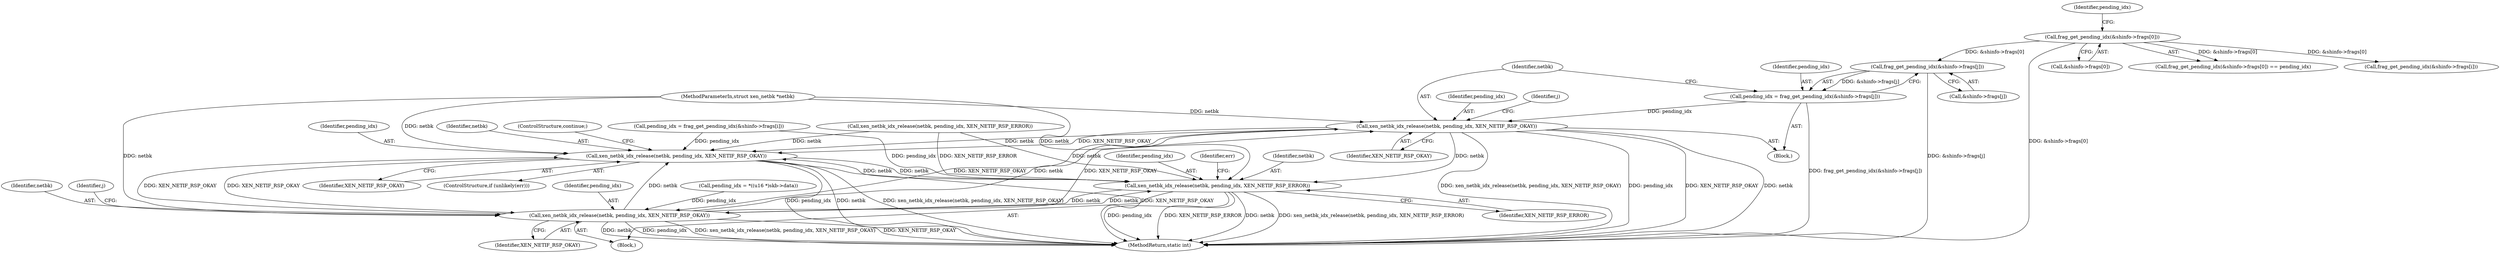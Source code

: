 digraph "0_linux_7d5145d8eb2b9791533ffe4dc003b129b9696c48_1@array" {
"1000235" [label="(Call,frag_get_pending_idx(&shinfo->frags[j]))"];
"1000156" [label="(Call,frag_get_pending_idx(&shinfo->frags[0]))"];
"1000233" [label="(Call,pending_idx = frag_get_pending_idx(&shinfo->frags[j]))"];
"1000242" [label="(Call,xen_netbk_idx_release(netbk, pending_idx, XEN_NETIF_RSP_OKAY))"];
"1000199" [label="(Call,xen_netbk_idx_release(netbk, pending_idx, XEN_NETIF_RSP_OKAY))"];
"1000204" [label="(Call,xen_netbk_idx_release(netbk, pending_idx, XEN_NETIF_RSP_ERROR))"];
"1000219" [label="(Call,xen_netbk_idx_release(netbk, pending_idx, XEN_NETIF_RSP_OKAY))"];
"1000199" [label="(Call,xen_netbk_idx_release(netbk, pending_idx, XEN_NETIF_RSP_OKAY))"];
"1000219" [label="(Call,xen_netbk_idx_release(netbk, pending_idx, XEN_NETIF_RSP_OKAY))"];
"1000149" [label="(Call,xen_netbk_idx_release(netbk, pending_idx, XEN_NETIF_RSP_ERROR))"];
"1000232" [label="(Block,)"];
"1000211" [label="(Call,pending_idx = *((u16 *)skb->data))"];
"1000200" [label="(Identifier,netbk)"];
"1000243" [label="(Identifier,netbk)"];
"1000207" [label="(Identifier,XEN_NETIF_RSP_ERROR)"];
"1000163" [label="(Identifier,pending_idx)"];
"1000202" [label="(Identifier,XEN_NETIF_RSP_OKAY)"];
"1000245" [label="(Identifier,XEN_NETIF_RSP_OKAY)"];
"1000235" [label="(Call,frag_get_pending_idx(&shinfo->frags[j]))"];
"1000244" [label="(Identifier,pending_idx)"];
"1000203" [label="(ControlStructure,continue;)"];
"1000156" [label="(Call,frag_get_pending_idx(&shinfo->frags[0]))"];
"1000201" [label="(Identifier,pending_idx)"];
"1000157" [label="(Call,&shinfo->frags[0])"];
"1000155" [label="(Call,frag_get_pending_idx(&shinfo->frags[0]) == pending_idx)"];
"1000173" [label="(Block,)"];
"1000206" [label="(Identifier,pending_idx)"];
"1000220" [label="(Identifier,netbk)"];
"1000176" [label="(Call,pending_idx = frag_get_pending_idx(&shinfo->frags[i]))"];
"1000242" [label="(Call,xen_netbk_idx_release(netbk, pending_idx, XEN_NETIF_RSP_OKAY))"];
"1000236" [label="(Call,&shinfo->frags[j])"];
"1000233" [label="(Call,pending_idx = frag_get_pending_idx(&shinfo->frags[j]))"];
"1000222" [label="(Identifier,XEN_NETIF_RSP_OKAY)"];
"1000209" [label="(Identifier,err)"];
"1000196" [label="(ControlStructure,if (unlikely(err)))"];
"1000109" [label="(MethodParameterIn,struct xen_netbk *netbk)"];
"1000178" [label="(Call,frag_get_pending_idx(&shinfo->frags[i]))"];
"1000231" [label="(Identifier,j)"];
"1000225" [label="(Identifier,j)"];
"1000204" [label="(Call,xen_netbk_idx_release(netbk, pending_idx, XEN_NETIF_RSP_ERROR))"];
"1000205" [label="(Identifier,netbk)"];
"1000257" [label="(MethodReturn,static int)"];
"1000234" [label="(Identifier,pending_idx)"];
"1000221" [label="(Identifier,pending_idx)"];
"1000235" -> "1000233"  [label="AST: "];
"1000235" -> "1000236"  [label="CFG: "];
"1000236" -> "1000235"  [label="AST: "];
"1000233" -> "1000235"  [label="CFG: "];
"1000235" -> "1000257"  [label="DDG: &shinfo->frags[j]"];
"1000235" -> "1000233"  [label="DDG: &shinfo->frags[j]"];
"1000156" -> "1000235"  [label="DDG: &shinfo->frags[0]"];
"1000156" -> "1000155"  [label="AST: "];
"1000156" -> "1000157"  [label="CFG: "];
"1000157" -> "1000156"  [label="AST: "];
"1000163" -> "1000156"  [label="CFG: "];
"1000156" -> "1000257"  [label="DDG: &shinfo->frags[0]"];
"1000156" -> "1000155"  [label="DDG: &shinfo->frags[0]"];
"1000156" -> "1000178"  [label="DDG: &shinfo->frags[0]"];
"1000233" -> "1000232"  [label="AST: "];
"1000234" -> "1000233"  [label="AST: "];
"1000243" -> "1000233"  [label="CFG: "];
"1000233" -> "1000257"  [label="DDG: frag_get_pending_idx(&shinfo->frags[j])"];
"1000233" -> "1000242"  [label="DDG: pending_idx"];
"1000242" -> "1000232"  [label="AST: "];
"1000242" -> "1000245"  [label="CFG: "];
"1000243" -> "1000242"  [label="AST: "];
"1000244" -> "1000242"  [label="AST: "];
"1000245" -> "1000242"  [label="AST: "];
"1000231" -> "1000242"  [label="CFG: "];
"1000242" -> "1000257"  [label="DDG: xen_netbk_idx_release(netbk, pending_idx, XEN_NETIF_RSP_OKAY)"];
"1000242" -> "1000257"  [label="DDG: pending_idx"];
"1000242" -> "1000257"  [label="DDG: XEN_NETIF_RSP_OKAY"];
"1000242" -> "1000257"  [label="DDG: netbk"];
"1000242" -> "1000199"  [label="DDG: netbk"];
"1000242" -> "1000199"  [label="DDG: XEN_NETIF_RSP_OKAY"];
"1000242" -> "1000204"  [label="DDG: netbk"];
"1000242" -> "1000219"  [label="DDG: XEN_NETIF_RSP_OKAY"];
"1000219" -> "1000242"  [label="DDG: netbk"];
"1000219" -> "1000242"  [label="DDG: XEN_NETIF_RSP_OKAY"];
"1000109" -> "1000242"  [label="DDG: netbk"];
"1000199" -> "1000196"  [label="AST: "];
"1000199" -> "1000202"  [label="CFG: "];
"1000200" -> "1000199"  [label="AST: "];
"1000201" -> "1000199"  [label="AST: "];
"1000202" -> "1000199"  [label="AST: "];
"1000203" -> "1000199"  [label="CFG: "];
"1000199" -> "1000257"  [label="DDG: pending_idx"];
"1000199" -> "1000257"  [label="DDG: netbk"];
"1000199" -> "1000257"  [label="DDG: xen_netbk_idx_release(netbk, pending_idx, XEN_NETIF_RSP_OKAY)"];
"1000199" -> "1000257"  [label="DDG: XEN_NETIF_RSP_OKAY"];
"1000219" -> "1000199"  [label="DDG: netbk"];
"1000219" -> "1000199"  [label="DDG: XEN_NETIF_RSP_OKAY"];
"1000149" -> "1000199"  [label="DDG: netbk"];
"1000204" -> "1000199"  [label="DDG: netbk"];
"1000109" -> "1000199"  [label="DDG: netbk"];
"1000176" -> "1000199"  [label="DDG: pending_idx"];
"1000199" -> "1000204"  [label="DDG: netbk"];
"1000199" -> "1000219"  [label="DDG: XEN_NETIF_RSP_OKAY"];
"1000204" -> "1000173"  [label="AST: "];
"1000204" -> "1000207"  [label="CFG: "];
"1000205" -> "1000204"  [label="AST: "];
"1000206" -> "1000204"  [label="AST: "];
"1000207" -> "1000204"  [label="AST: "];
"1000209" -> "1000204"  [label="CFG: "];
"1000204" -> "1000257"  [label="DDG: pending_idx"];
"1000204" -> "1000257"  [label="DDG: XEN_NETIF_RSP_ERROR"];
"1000204" -> "1000257"  [label="DDG: netbk"];
"1000204" -> "1000257"  [label="DDG: xen_netbk_idx_release(netbk, pending_idx, XEN_NETIF_RSP_ERROR)"];
"1000219" -> "1000204"  [label="DDG: netbk"];
"1000149" -> "1000204"  [label="DDG: netbk"];
"1000149" -> "1000204"  [label="DDG: XEN_NETIF_RSP_ERROR"];
"1000109" -> "1000204"  [label="DDG: netbk"];
"1000176" -> "1000204"  [label="DDG: pending_idx"];
"1000204" -> "1000219"  [label="DDG: netbk"];
"1000219" -> "1000173"  [label="AST: "];
"1000219" -> "1000222"  [label="CFG: "];
"1000220" -> "1000219"  [label="AST: "];
"1000221" -> "1000219"  [label="AST: "];
"1000222" -> "1000219"  [label="AST: "];
"1000225" -> "1000219"  [label="CFG: "];
"1000219" -> "1000257"  [label="DDG: pending_idx"];
"1000219" -> "1000257"  [label="DDG: xen_netbk_idx_release(netbk, pending_idx, XEN_NETIF_RSP_OKAY)"];
"1000219" -> "1000257"  [label="DDG: XEN_NETIF_RSP_OKAY"];
"1000219" -> "1000257"  [label="DDG: netbk"];
"1000109" -> "1000219"  [label="DDG: netbk"];
"1000211" -> "1000219"  [label="DDG: pending_idx"];
}
